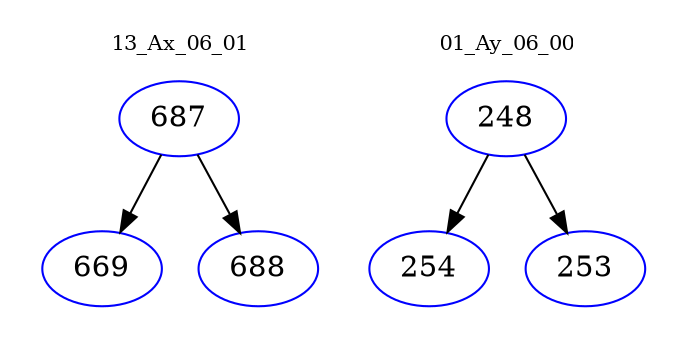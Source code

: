 digraph{
subgraph cluster_0 {
color = white
label = "13_Ax_06_01";
fontsize=10;
T0_687 [label="687", color="blue"]
T0_687 -> T0_669 [color="black"]
T0_669 [label="669", color="blue"]
T0_687 -> T0_688 [color="black"]
T0_688 [label="688", color="blue"]
}
subgraph cluster_1 {
color = white
label = "01_Ay_06_00";
fontsize=10;
T1_248 [label="248", color="blue"]
T1_248 -> T1_254 [color="black"]
T1_254 [label="254", color="blue"]
T1_248 -> T1_253 [color="black"]
T1_253 [label="253", color="blue"]
}
}
